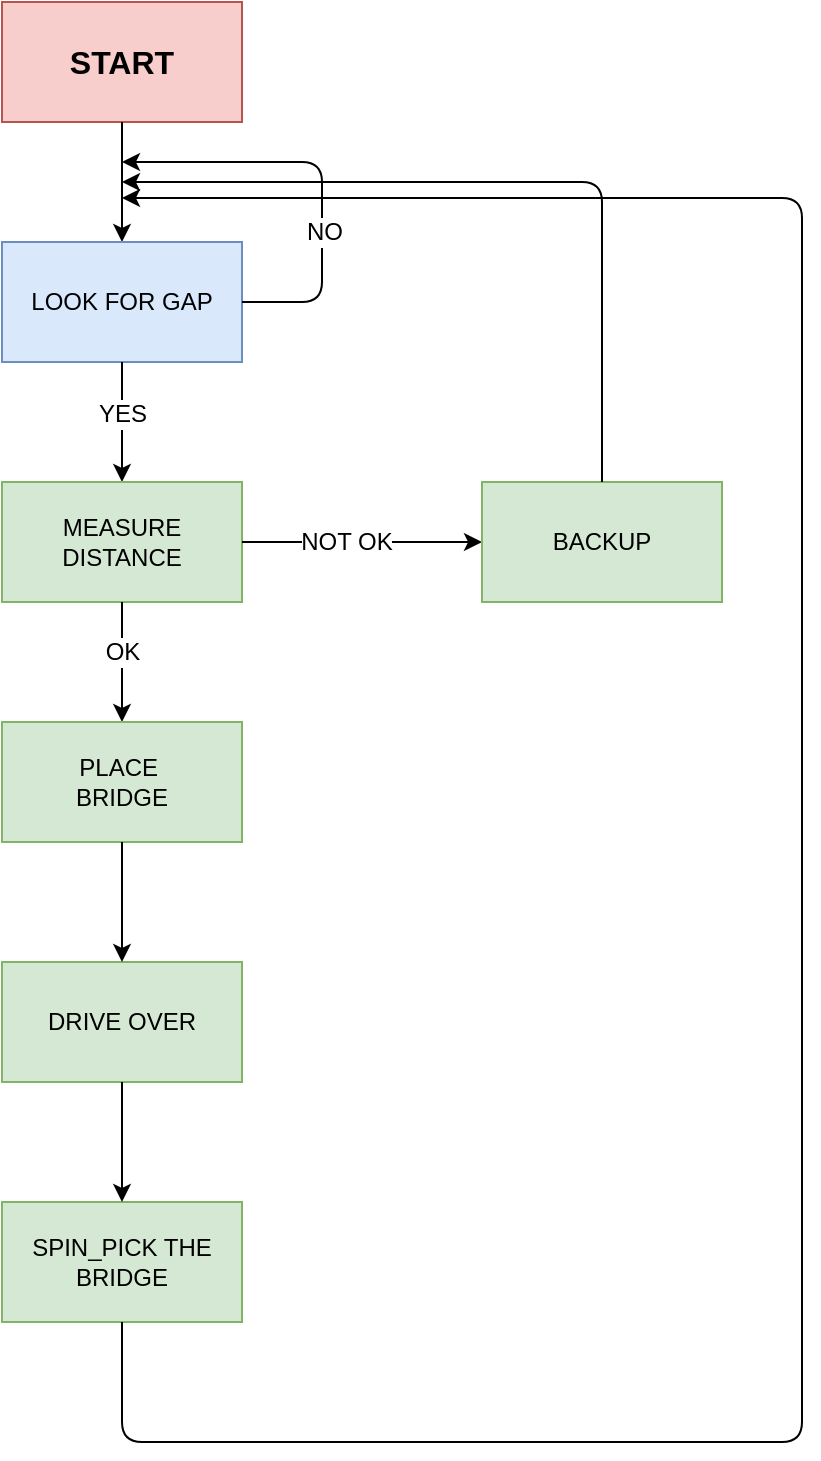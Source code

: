 <mxfile version="12.7.4" type="github"><diagram id="S8YoZA5eqMJs3Yp6kjj1" name="Page-1"><mxGraphModel dx="1123" dy="710" grid="1" gridSize="10" guides="1" tooltips="1" connect="1" arrows="1" fold="1" page="1" pageScale="1" pageWidth="827" pageHeight="1169" math="0" shadow="0"><root><mxCell id="0"/><mxCell id="1" parent="0"/><mxCell id="qEA39KeQUbPFTwThBaEF-1" value="&lt;b&gt;&lt;font style=&quot;font-size: 16px&quot;&gt;START&lt;/font&gt;&lt;/b&gt;" style="rounded=0;whiteSpace=wrap;html=1;fillColor=#f8cecc;strokeColor=#b85450;" vertex="1" parent="1"><mxGeometry x="320" y="40" width="120" height="60" as="geometry"/></mxCell><mxCell id="qEA39KeQUbPFTwThBaEF-2" value="" style="endArrow=classic;html=1;exitX=0.5;exitY=1;exitDx=0;exitDy=0;" edge="1" parent="1" source="qEA39KeQUbPFTwThBaEF-1"><mxGeometry width="50" height="50" relative="1" as="geometry"><mxPoint x="380" y="310" as="sourcePoint"/><mxPoint x="380" y="160" as="targetPoint"/></mxGeometry></mxCell><mxCell id="qEA39KeQUbPFTwThBaEF-3" value="LOOK FOR GAP" style="rounded=0;whiteSpace=wrap;html=1;fillColor=#dae8fc;strokeColor=#6c8ebf;" vertex="1" parent="1"><mxGeometry x="320" y="160" width="120" height="60" as="geometry"/></mxCell><mxCell id="qEA39KeQUbPFTwThBaEF-4" value="" style="endArrow=classic;html=1;exitX=0.5;exitY=1;exitDx=0;exitDy=0;" edge="1" parent="1" source="qEA39KeQUbPFTwThBaEF-3"><mxGeometry width="50" height="50" relative="1" as="geometry"><mxPoint x="380" y="310" as="sourcePoint"/><mxPoint x="380" y="280" as="targetPoint"/></mxGeometry></mxCell><mxCell id="qEA39KeQUbPFTwThBaEF-16" value="YES" style="text;html=1;align=center;verticalAlign=middle;resizable=0;points=[];labelBackgroundColor=#ffffff;" vertex="1" connectable="0" parent="qEA39KeQUbPFTwThBaEF-4"><mxGeometry x="-0.133" relative="1" as="geometry"><mxPoint as="offset"/></mxGeometry></mxCell><mxCell id="qEA39KeQUbPFTwThBaEF-6" value="" style="endArrow=classic;html=1;exitX=1;exitY=0.5;exitDx=0;exitDy=0;" edge="1" parent="1" source="qEA39KeQUbPFTwThBaEF-3"><mxGeometry width="50" height="50" relative="1" as="geometry"><mxPoint x="380" y="310" as="sourcePoint"/><mxPoint x="380" y="120" as="targetPoint"/><Array as="points"><mxPoint x="480" y="190"/><mxPoint x="480" y="120"/></Array></mxGeometry></mxCell><mxCell id="qEA39KeQUbPFTwThBaEF-17" value="NO" style="text;html=1;align=center;verticalAlign=middle;resizable=0;points=[];labelBackgroundColor=#ffffff;" vertex="1" connectable="0" parent="qEA39KeQUbPFTwThBaEF-6"><mxGeometry x="-0.286" y="-1" relative="1" as="geometry"><mxPoint as="offset"/></mxGeometry></mxCell><mxCell id="qEA39KeQUbPFTwThBaEF-8" value="MEASURE DISTANCE" style="rounded=0;whiteSpace=wrap;html=1;fillColor=#d5e8d4;strokeColor=#82b366;" vertex="1" parent="1"><mxGeometry x="320" y="280" width="120" height="60" as="geometry"/></mxCell><mxCell id="qEA39KeQUbPFTwThBaEF-9" value="" style="endArrow=classic;html=1;exitX=0.5;exitY=1;exitDx=0;exitDy=0;" edge="1" parent="1" source="qEA39KeQUbPFTwThBaEF-8"><mxGeometry width="50" height="50" relative="1" as="geometry"><mxPoint x="380" y="390" as="sourcePoint"/><mxPoint x="380" y="400" as="targetPoint"/></mxGeometry></mxCell><mxCell id="qEA39KeQUbPFTwThBaEF-15" value="OK" style="text;html=1;align=center;verticalAlign=middle;resizable=0;points=[];labelBackgroundColor=#ffffff;" vertex="1" connectable="0" parent="qEA39KeQUbPFTwThBaEF-9"><mxGeometry x="-0.167" relative="1" as="geometry"><mxPoint as="offset"/></mxGeometry></mxCell><mxCell id="qEA39KeQUbPFTwThBaEF-11" value="PLACE&amp;nbsp;&lt;br&gt;BRIDGE" style="rounded=0;whiteSpace=wrap;html=1;fillColor=#d5e8d4;strokeColor=#82b366;" vertex="1" parent="1"><mxGeometry x="320" y="400" width="120" height="60" as="geometry"/></mxCell><mxCell id="qEA39KeQUbPFTwThBaEF-12" value="" style="endArrow=classic;html=1;exitX=1;exitY=0.5;exitDx=0;exitDy=0;" edge="1" parent="1" source="qEA39KeQUbPFTwThBaEF-8"><mxGeometry width="50" height="50" relative="1" as="geometry"><mxPoint x="380" y="390" as="sourcePoint"/><mxPoint x="560" y="310" as="targetPoint"/></mxGeometry></mxCell><mxCell id="qEA39KeQUbPFTwThBaEF-14" value="NOT OK" style="text;html=1;align=center;verticalAlign=middle;resizable=0;points=[];labelBackgroundColor=#ffffff;" vertex="1" connectable="0" parent="qEA39KeQUbPFTwThBaEF-12"><mxGeometry x="-0.133" relative="1" as="geometry"><mxPoint as="offset"/></mxGeometry></mxCell><mxCell id="qEA39KeQUbPFTwThBaEF-13" value="BACKUP" style="rounded=0;whiteSpace=wrap;html=1;fillColor=#d5e8d4;strokeColor=#82b366;" vertex="1" parent="1"><mxGeometry x="560" y="280" width="120" height="60" as="geometry"/></mxCell><mxCell id="qEA39KeQUbPFTwThBaEF-18" value="" style="endArrow=classic;html=1;exitX=0.5;exitY=0;exitDx=0;exitDy=0;" edge="1" parent="1" source="qEA39KeQUbPFTwThBaEF-13"><mxGeometry width="50" height="50" relative="1" as="geometry"><mxPoint x="380" y="290" as="sourcePoint"/><mxPoint x="380" y="130" as="targetPoint"/><Array as="points"><mxPoint x="620" y="130"/></Array></mxGeometry></mxCell><mxCell id="qEA39KeQUbPFTwThBaEF-19" value="DRIVE OVER" style="rounded=0;whiteSpace=wrap;html=1;fillColor=#d5e8d4;strokeColor=#82b366;" vertex="1" parent="1"><mxGeometry x="320" y="520" width="120" height="60" as="geometry"/></mxCell><mxCell id="qEA39KeQUbPFTwThBaEF-20" value="SPIN_PICK THE BRIDGE" style="rounded=0;whiteSpace=wrap;html=1;fillColor=#d5e8d4;strokeColor=#82b366;" vertex="1" parent="1"><mxGeometry x="320" y="640" width="120" height="60" as="geometry"/></mxCell><mxCell id="qEA39KeQUbPFTwThBaEF-21" value="" style="endArrow=classic;html=1;exitX=0.5;exitY=1;exitDx=0;exitDy=0;entryX=0.5;entryY=0;entryDx=0;entryDy=0;" edge="1" parent="1" source="qEA39KeQUbPFTwThBaEF-11" target="qEA39KeQUbPFTwThBaEF-19"><mxGeometry width="50" height="50" relative="1" as="geometry"><mxPoint x="480" y="480" as="sourcePoint"/><mxPoint x="530" y="430" as="targetPoint"/></mxGeometry></mxCell><mxCell id="qEA39KeQUbPFTwThBaEF-22" value="" style="endArrow=classic;html=1;entryX=0.5;entryY=0;entryDx=0;entryDy=0;exitX=0.5;exitY=1;exitDx=0;exitDy=0;" edge="1" parent="1" source="qEA39KeQUbPFTwThBaEF-19" target="qEA39KeQUbPFTwThBaEF-20"><mxGeometry width="50" height="50" relative="1" as="geometry"><mxPoint x="480" y="480" as="sourcePoint"/><mxPoint x="530" y="430" as="targetPoint"/></mxGeometry></mxCell><mxCell id="qEA39KeQUbPFTwThBaEF-23" value="" style="endArrow=classic;html=1;exitX=0.5;exitY=1;exitDx=0;exitDy=0;" edge="1" parent="1" source="qEA39KeQUbPFTwThBaEF-20"><mxGeometry width="50" height="50" relative="1" as="geometry"><mxPoint x="480" y="570" as="sourcePoint"/><mxPoint x="380" y="138" as="targetPoint"/><Array as="points"><mxPoint x="380" y="760"/><mxPoint x="720" y="760"/><mxPoint x="720" y="138"/></Array></mxGeometry></mxCell></root></mxGraphModel></diagram></mxfile>